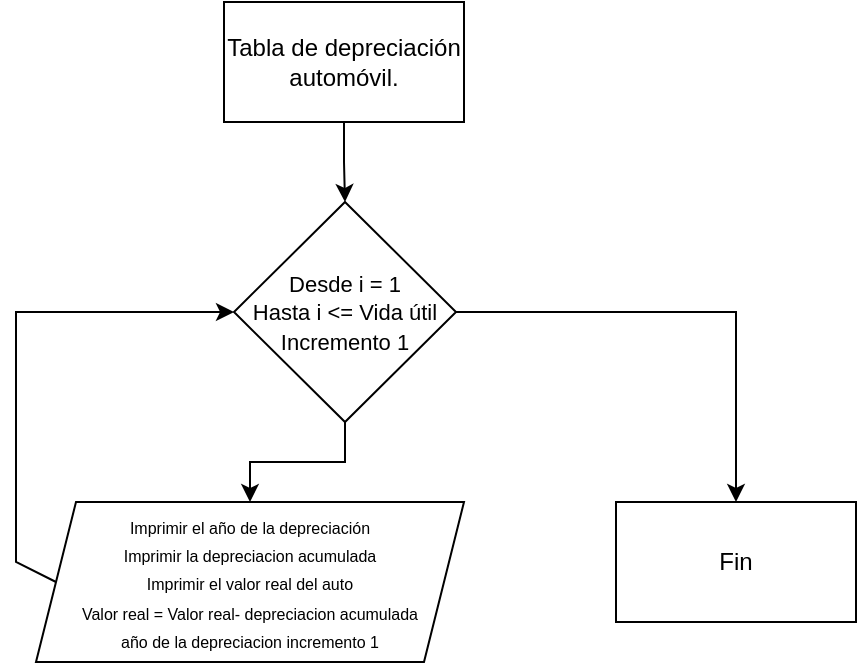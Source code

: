 <mxfile version="23.1.7" type="github">
  <diagram name="Página-1" id="hASUcWHI3pG3GikZVGSN">
    <mxGraphModel dx="613" dy="335" grid="1" gridSize="10" guides="1" tooltips="1" connect="1" arrows="1" fold="1" page="1" pageScale="1" pageWidth="827" pageHeight="1169" math="0" shadow="0">
      <root>
        <mxCell id="0" />
        <mxCell id="1" parent="0" />
        <mxCell id="zK9RluluSJ4j275TgTgB-5" value="" style="edgeStyle=orthogonalEdgeStyle;rounded=0;orthogonalLoop=1;jettySize=auto;html=1;" edge="1" parent="1" source="zK9RluluSJ4j275TgTgB-1" target="zK9RluluSJ4j275TgTgB-2">
          <mxGeometry relative="1" as="geometry" />
        </mxCell>
        <mxCell id="zK9RluluSJ4j275TgTgB-1" value="Tabla de depreciación automóvil." style="rounded=0;whiteSpace=wrap;html=1;" vertex="1" parent="1">
          <mxGeometry x="354" y="30" width="120" height="60" as="geometry" />
        </mxCell>
        <mxCell id="zK9RluluSJ4j275TgTgB-6" value="" style="edgeStyle=orthogonalEdgeStyle;rounded=0;orthogonalLoop=1;jettySize=auto;html=1;" edge="1" parent="1" source="zK9RluluSJ4j275TgTgB-2" target="zK9RluluSJ4j275TgTgB-3">
          <mxGeometry relative="1" as="geometry" />
        </mxCell>
        <mxCell id="zK9RluluSJ4j275TgTgB-8" style="edgeStyle=orthogonalEdgeStyle;rounded=0;orthogonalLoop=1;jettySize=auto;html=1;" edge="1" parent="1" source="zK9RluluSJ4j275TgTgB-2" target="zK9RluluSJ4j275TgTgB-4">
          <mxGeometry relative="1" as="geometry" />
        </mxCell>
        <mxCell id="zK9RluluSJ4j275TgTgB-2" value="&lt;font style=&quot;font-size: 11px;&quot;&gt;Desde i = 1&lt;br&gt;Hasta i &amp;lt;= Vida útil&lt;br&gt;Incremento 1&lt;/font&gt;" style="rhombus;whiteSpace=wrap;html=1;" vertex="1" parent="1">
          <mxGeometry x="359" y="130" width="111" height="110" as="geometry" />
        </mxCell>
        <mxCell id="zK9RluluSJ4j275TgTgB-3" value="&lt;font style=&quot;font-size: 8px;&quot;&gt;Imprimir el año de la depreciación&lt;br&gt;Imprimir la depreciacion acumulada&lt;br&gt;Imprimir el valor real del auto&lt;br&gt;Valor real = Valor real- depreciacion acumulada&lt;br&gt;año de la depreciacion incremento 1&lt;/font&gt;" style="shape=parallelogram;perimeter=parallelogramPerimeter;whiteSpace=wrap;html=1;fixedSize=1;" vertex="1" parent="1">
          <mxGeometry x="260" y="280" width="214" height="80" as="geometry" />
        </mxCell>
        <mxCell id="zK9RluluSJ4j275TgTgB-4" value="Fin" style="rounded=0;whiteSpace=wrap;html=1;" vertex="1" parent="1">
          <mxGeometry x="550" y="280" width="120" height="60" as="geometry" />
        </mxCell>
        <mxCell id="zK9RluluSJ4j275TgTgB-16" value="" style="endArrow=classic;html=1;rounded=0;exitX=0;exitY=0.5;exitDx=0;exitDy=0;entryX=0;entryY=0.5;entryDx=0;entryDy=0;" edge="1" parent="1" source="zK9RluluSJ4j275TgTgB-3" target="zK9RluluSJ4j275TgTgB-2">
          <mxGeometry width="50" height="50" relative="1" as="geometry">
            <mxPoint x="420" y="220" as="sourcePoint" />
            <mxPoint x="470" y="170" as="targetPoint" />
            <Array as="points">
              <mxPoint x="250" y="310" />
              <mxPoint x="250" y="185" />
            </Array>
          </mxGeometry>
        </mxCell>
      </root>
    </mxGraphModel>
  </diagram>
</mxfile>
